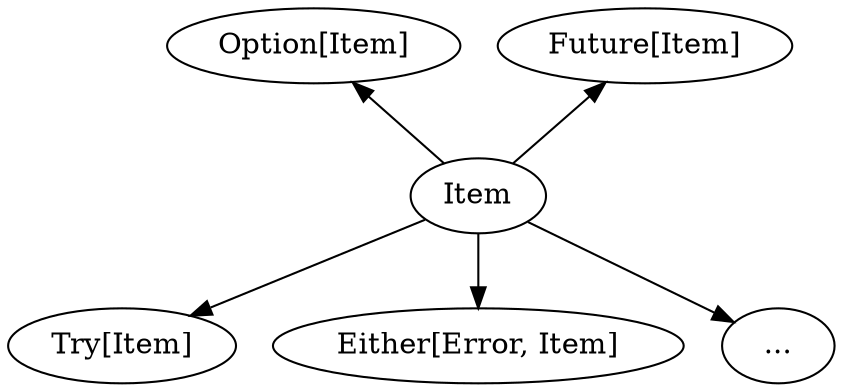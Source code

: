 digraph {
    Item[class="disabled"]
    Option[label="Option[Item]" class="goal"]
    Future[label="Future[Item]" class="goal,disabled"]
    Try[label="Try[Item]" class="goal,disabled"]
    Either[label="Either[Error, Item]" class="goal,disabled"]
    Etc[label="..." class="goal,disabled"]

    Option -> Item[dir="back" class="disabled"]
    Future -> Item[dir="back" class="disabled"]
    Item -> Try[class="disabled"]
    Item -> Either[class="disabled"]
    Item -> Etc[class="disabled"]
}
